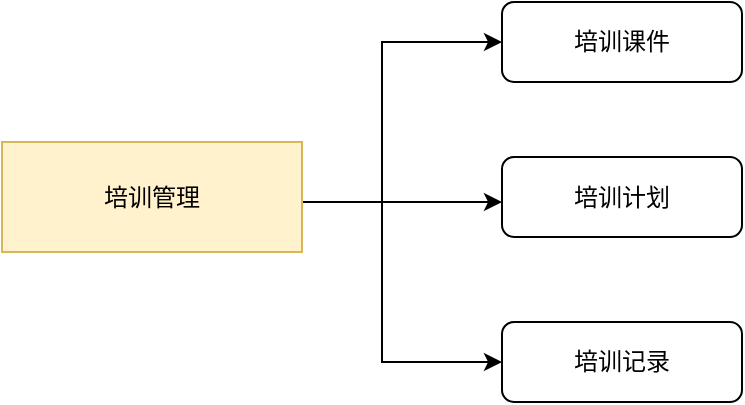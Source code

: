 <mxfile version="21.6.2" type="github">
  <diagram id="C5RBs43oDa-KdzZeNtuy" name="Page-1">
    <mxGraphModel dx="979" dy="470" grid="1" gridSize="10" guides="1" tooltips="1" connect="1" arrows="1" fold="1" page="1" pageScale="1" pageWidth="827" pageHeight="1169" math="0" shadow="0">
      <root>
        <mxCell id="WIyWlLk6GJQsqaUBKTNV-0" />
        <mxCell id="WIyWlLk6GJQsqaUBKTNV-1" parent="WIyWlLk6GJQsqaUBKTNV-0" />
        <mxCell id="MFFNeZ-gPFepNFc-t78L-2" style="edgeStyle=orthogonalEdgeStyle;rounded=0;orthogonalLoop=1;jettySize=auto;html=1;exitX=1;exitY=0.5;exitDx=0;exitDy=0;" edge="1" parent="WIyWlLk6GJQsqaUBKTNV-1">
          <mxGeometry relative="1" as="geometry">
            <mxPoint x="190" y="200" as="sourcePoint" />
            <mxPoint x="300" y="200" as="targetPoint" />
          </mxGeometry>
        </mxCell>
        <mxCell id="MFFNeZ-gPFepNFc-t78L-3" style="edgeStyle=orthogonalEdgeStyle;rounded=0;orthogonalLoop=1;jettySize=auto;html=1;exitX=1;exitY=0.5;exitDx=0;exitDy=0;entryX=0;entryY=0.5;entryDx=0;entryDy=0;" edge="1" parent="WIyWlLk6GJQsqaUBKTNV-1" source="MFFNeZ-gPFepNFc-t78L-5" target="MFFNeZ-gPFepNFc-t78L-6">
          <mxGeometry relative="1" as="geometry">
            <Array as="points">
              <mxPoint x="190" y="198" />
              <mxPoint x="190" y="200" />
              <mxPoint x="240" y="200" />
              <mxPoint x="240" y="120" />
            </Array>
          </mxGeometry>
        </mxCell>
        <mxCell id="MFFNeZ-gPFepNFc-t78L-4" style="edgeStyle=orthogonalEdgeStyle;rounded=0;orthogonalLoop=1;jettySize=auto;html=1;exitX=1;exitY=0.5;exitDx=0;exitDy=0;entryX=0;entryY=0.5;entryDx=0;entryDy=0;" edge="1" parent="WIyWlLk6GJQsqaUBKTNV-1" source="MFFNeZ-gPFepNFc-t78L-5" target="MFFNeZ-gPFepNFc-t78L-8">
          <mxGeometry relative="1" as="geometry">
            <Array as="points">
              <mxPoint x="190" y="198" />
              <mxPoint x="190" y="200" />
              <mxPoint x="240" y="200" />
              <mxPoint x="240" y="280" />
              <mxPoint x="300" y="280" />
            </Array>
          </mxGeometry>
        </mxCell>
        <mxCell id="MFFNeZ-gPFepNFc-t78L-5" value="培训管理" style="rounded=0;whiteSpace=wrap;html=1;fillColor=#fff2cc;strokeColor=#d6b656;" vertex="1" parent="WIyWlLk6GJQsqaUBKTNV-1">
          <mxGeometry x="50" y="170" width="150" height="55" as="geometry" />
        </mxCell>
        <mxCell id="MFFNeZ-gPFepNFc-t78L-6" value="培训课件" style="rounded=1;whiteSpace=wrap;html=1;fontSize=12;glass=0;strokeWidth=1;shadow=0;" vertex="1" parent="WIyWlLk6GJQsqaUBKTNV-1">
          <mxGeometry x="300" y="100" width="120" height="40" as="geometry" />
        </mxCell>
        <mxCell id="MFFNeZ-gPFepNFc-t78L-7" value="培训计划" style="rounded=1;whiteSpace=wrap;html=1;fontSize=12;glass=0;strokeWidth=1;shadow=0;" vertex="1" parent="WIyWlLk6GJQsqaUBKTNV-1">
          <mxGeometry x="300" y="177.5" width="120" height="40" as="geometry" />
        </mxCell>
        <mxCell id="MFFNeZ-gPFepNFc-t78L-8" value="培训记录" style="rounded=1;whiteSpace=wrap;html=1;fontSize=12;glass=0;strokeWidth=1;shadow=0;" vertex="1" parent="WIyWlLk6GJQsqaUBKTNV-1">
          <mxGeometry x="300" y="260" width="120" height="40" as="geometry" />
        </mxCell>
      </root>
    </mxGraphModel>
  </diagram>
</mxfile>
